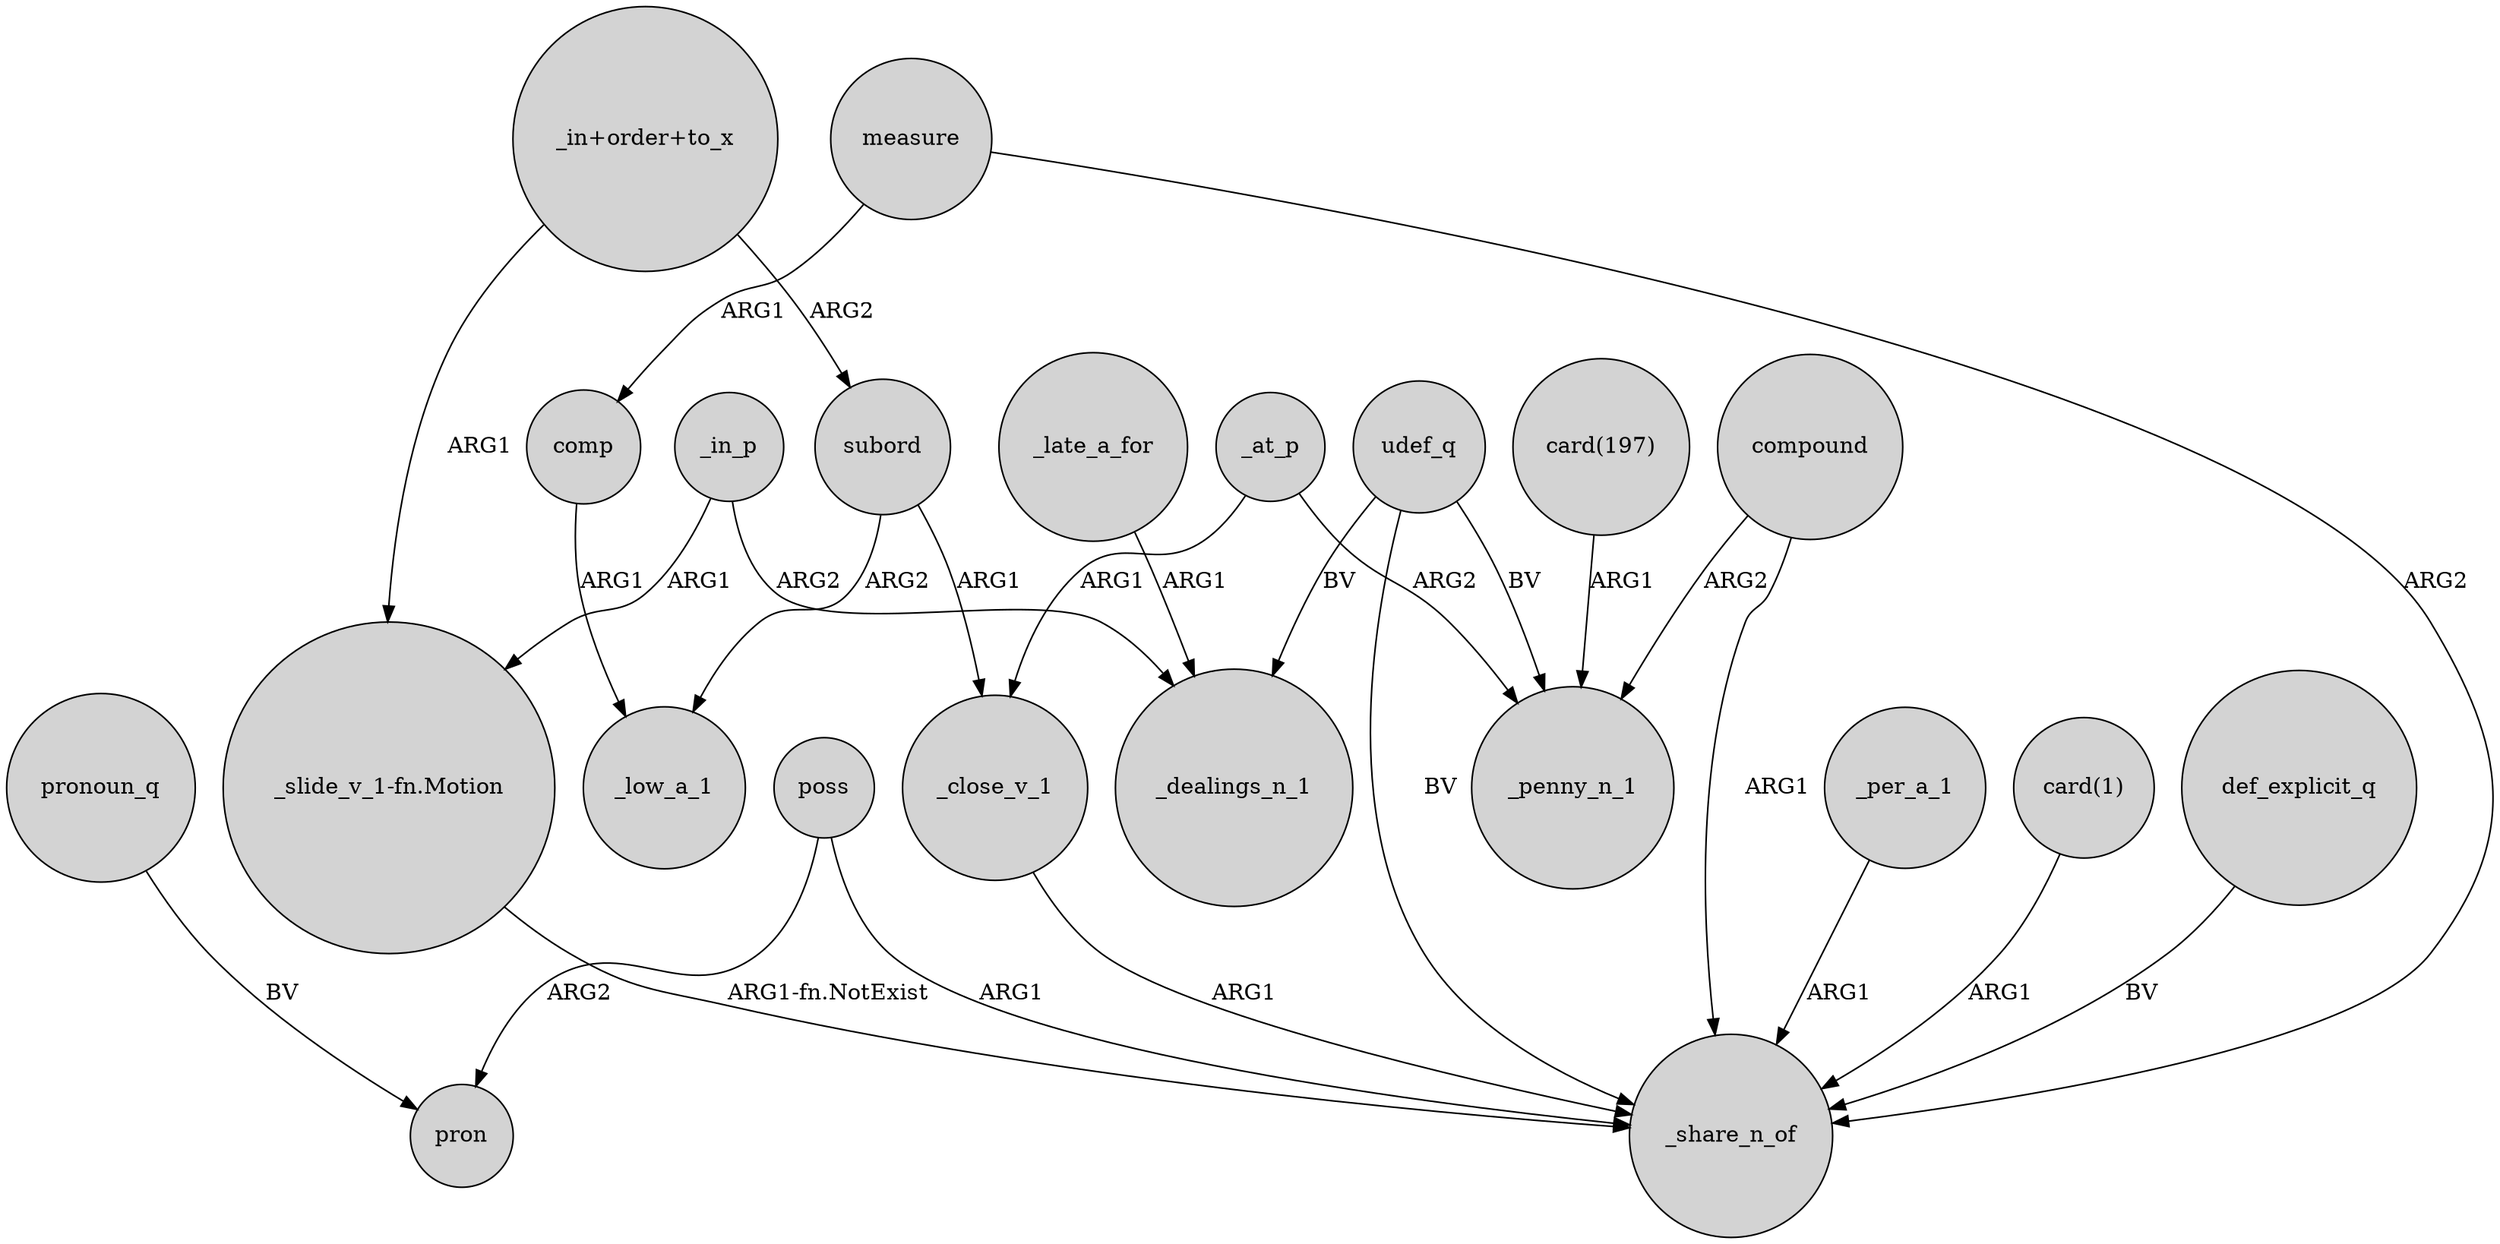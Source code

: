 digraph {
	node [shape=circle style=filled]
	poss -> pron [label=ARG2]
	subord -> _close_v_1 [label=ARG1]
	subord -> _low_a_1 [label=ARG2]
	"_in+order+to_x" -> "_slide_v_1-fn.Motion" [label=ARG1]
	_in_p -> _dealings_n_1 [label=ARG2]
	_close_v_1 -> _share_n_of [label=ARG1]
	_at_p -> _close_v_1 [label=ARG1]
	_per_a_1 -> _share_n_of [label=ARG1]
	compound -> _penny_n_1 [label=ARG2]
	measure -> comp [label=ARG1]
	"_slide_v_1-fn.Motion" -> _share_n_of [label="ARG1-fn.NotExist"]
	pronoun_q -> pron [label=BV]
	"_in+order+to_x" -> subord [label=ARG2]
	_in_p -> "_slide_v_1-fn.Motion" [label=ARG1]
	compound -> _share_n_of [label=ARG1]
	"card(1)" -> _share_n_of [label=ARG1]
	udef_q -> _share_n_of [label=BV]
	_late_a_for -> _dealings_n_1 [label=ARG1]
	udef_q -> _penny_n_1 [label=BV]
	"card(197)" -> _penny_n_1 [label=ARG1]
	measure -> _share_n_of [label=ARG2]
	_at_p -> _penny_n_1 [label=ARG2]
	udef_q -> _dealings_n_1 [label=BV]
	poss -> _share_n_of [label=ARG1]
	def_explicit_q -> _share_n_of [label=BV]
	comp -> _low_a_1 [label=ARG1]
}
